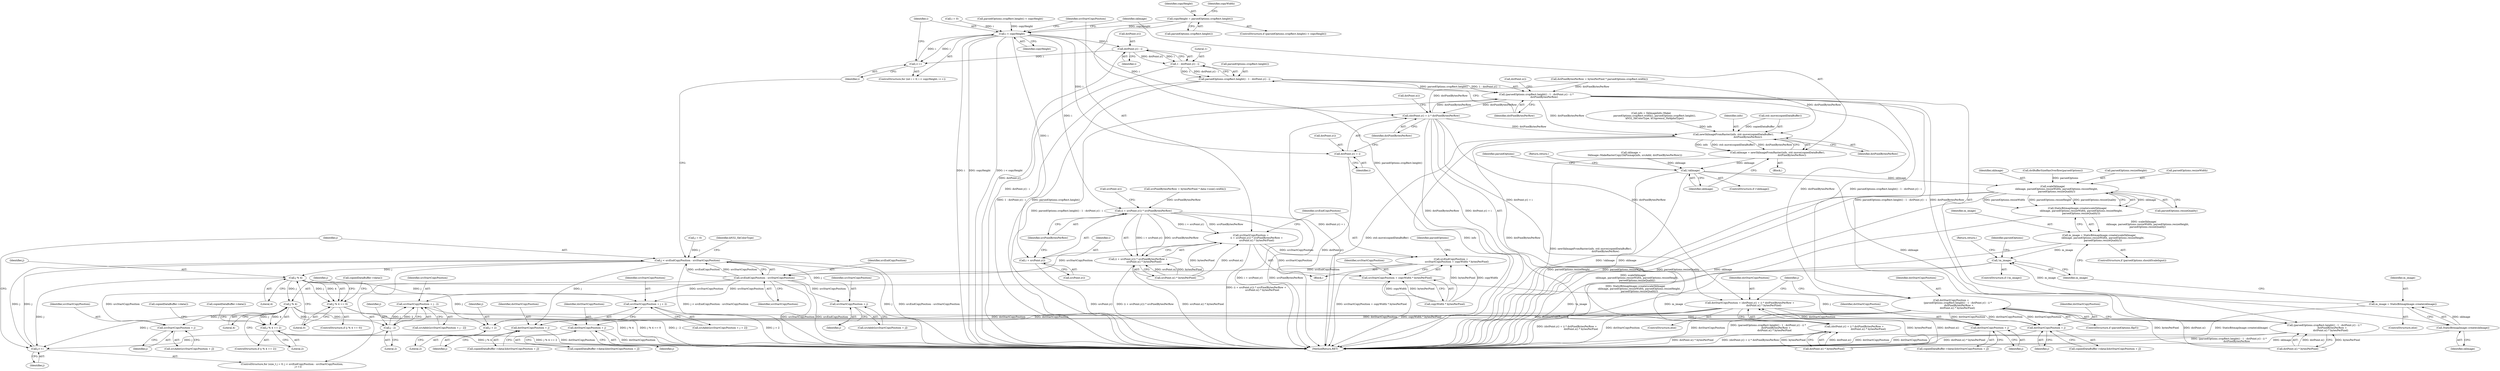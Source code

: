 digraph "0_Chrome_d59a4441697f6253e7dc3f7ae5caad6e5fd2c778@API" {
"1000271" [label="(Call,copyHeight = parsedOptions.cropRect.height())"];
"1000292" [label="(Call,i < copyHeight)"];
"1000295" [label="(Call,i++)"];
"1000302" [label="(Call,(i + srcPoint.y()) * srcPixelBytesPerRow)"];
"1000299" [label="(Call,srcStartCopyPosition =\n               (i + srcPoint.y()) * srcPixelBytesPerRow +\n               srcPoint.x() * bytesPerPixel)"];
"1000311" [label="(Call,srcEndCopyPosition =\n               srcStartCopyPosition + copyWidth * bytesPerPixel)"];
"1000357" [label="(Call,srcEndCopyPosition - srcStartCopyPosition)"];
"1000355" [label="(Call,j < srcEndCopyPosition - srcStartCopyPosition)"];
"1000360" [label="(Call,j++)"];
"1000370" [label="(Call,j % 4)"];
"1000369" [label="(Call,j % 4 == 0)"];
"1000377" [label="(Call,dstStartCopyPosition + j)"];
"1000382" [label="(Call,srcStartCopyPosition + j + 2)"];
"1000384" [label="(Call,j + 2)"];
"1000390" [label="(Call,j % 4)"];
"1000389" [label="(Call,j % 4 == 2)"];
"1000397" [label="(Call,dstStartCopyPosition + j)"];
"1000404" [label="(Call,j - 2)"];
"1000402" [label="(Call,srcStartCopyPosition + j - 2)"];
"1000411" [label="(Call,dstStartCopyPosition + j)"];
"1000416" [label="(Call,srcStartCopyPosition + j)"];
"1000424" [label="(Call,dstStartCopyPosition + j)"];
"1000429" [label="(Call,srcStartCopyPosition + j)"];
"1000313" [label="(Call,srcStartCopyPosition + copyWidth * bytesPerPixel)"];
"1000301" [label="(Call,(i + srcPoint.y()) * srcPixelBytesPerRow +\n               srcPoint.x() * bytesPerPixel)"];
"1000303" [label="(Call,i + srcPoint.y())"];
"1000331" [label="(Call,dstPoint.y() - i)"];
"1000329" [label="(Call,1 - dstPoint.y() - i)"];
"1000327" [label="(Call,parsedOptions.cropRect.height() - 1 - dstPoint.y() - i)"];
"1000326" [label="(Call,(parsedOptions.cropRect.height() - 1 - dstPoint.y() - i) *\n                    dstPixelBytesPerRow)"];
"1000323" [label="(Call,dstStartCopyPosition =\n                 (parsedOptions.cropRect.height() - 1 - dstPoint.y() - i) *\n                    dstPixelBytesPerRow +\n                dstPoint.x() * bytesPerPixel)"];
"1000325" [label="(Call,(parsedOptions.cropRect.height() - 1 - dstPoint.y() - i) *\n                    dstPixelBytesPerRow +\n                dstPoint.x() * bytesPerPixel)"];
"1000342" [label="(Call,(dstPoint.y() + i) * dstPixelBytesPerRow)"];
"1000339" [label="(Call,dstStartCopyPosition = (dstPoint.y() + i) * dstPixelBytesPerRow +\n                                    dstPoint.x() * bytesPerPixel)"];
"1000341" [label="(Call,(dstPoint.y() + i) * dstPixelBytesPerRow +\n                                    dstPoint.x() * bytesPerPixel)"];
"1000434" [label="(Call,newSkImageFromRaster(info, std::move(copiedDataBuffer),\n                                     dstPixelBytesPerRow))"];
"1000432" [label="(Call,skImage = newSkImageFromRaster(info, std::move(copiedDataBuffer),\n                                     dstPixelBytesPerRow))"];
"1000440" [label="(Call,!skImage)"];
"1000450" [label="(Call,scaleSkImage(\n          skImage, parsedOptions.resizeWidth, parsedOptions.resizeHeight,\n          parsedOptions.resizeQuality))"];
"1000449" [label="(Call,StaticBitmapImage::create(scaleSkImage(\n          skImage, parsedOptions.resizeWidth, parsedOptions.resizeHeight,\n          parsedOptions.resizeQuality)))"];
"1000447" [label="(Call,m_image = StaticBitmapImage::create(scaleSkImage(\n          skImage, parsedOptions.resizeWidth, parsedOptions.resizeHeight,\n          parsedOptions.resizeQuality)))"];
"1000467" [label="(Call,!m_image)"];
"1000464" [label="(Call,StaticBitmapImage::create(skImage))"];
"1000462" [label="(Call,m_image = StaticBitmapImage::create(skImage))"];
"1000343" [label="(Call,dstPoint.y() + i)"];
"1000357" [label="(Call,srcEndCopyPosition - srcStartCopyPosition)"];
"1000272" [label="(Identifier,copyHeight)"];
"1000422" [label="(Call,copiedDataBuffer->data()[dstStartCopyPosition + j])"];
"1000461" [label="(ControlStructure,else)"];
"1000371" [label="(Identifier,j)"];
"1000393" [label="(Literal,2)"];
"1000384" [label="(Call,j + 2)"];
"1000378" [label="(Identifier,dstStartCopyPosition)"];
"1000392" [label="(Literal,4)"];
"1000303" [label="(Call,i + srcPoint.y())"];
"1000448" [label="(Identifier,m_image)"];
"1000360" [label="(Call,j++)"];
"1000406" [label="(Literal,2)"];
"1000297" [label="(Block,)"];
"1000435" [label="(Identifier,info)"];
"1000292" [label="(Call,i < copyHeight)"];
"1000377" [label="(Call,dstStartCopyPosition + j)"];
"1000439" [label="(ControlStructure,if (!skImage))"];
"1000304" [label="(Identifier,i)"];
"1000391" [label="(Identifier,j)"];
"1000345" [label="(Identifier,i)"];
"1000390" [label="(Call,j % 4)"];
"1000396" [label="(Call,copiedDataBuffer->data())"];
"1000398" [label="(Identifier,dstStartCopyPosition)"];
"1000312" [label="(Identifier,srcEndCopyPosition)"];
"1000440" [label="(Call,!skImage)"];
"1000410" [label="(Call,copiedDataBuffer->data())"];
"1000426" [label="(Identifier,j)"];
"1000469" [label="(Return,return;)"];
"1000344" [label="(Call,dstPoint.y())"];
"1000369" [label="(Call,j % 4 == 0)"];
"1000186" [label="(Call,skImage =\n          SkImage::MakeRasterCopy(SkPixmap(info, srcAddr, dstPixelBytesPerRow)))"];
"1000327" [label="(Call,parsedOptions.cropRect.height() - 1 - dstPoint.y() - i)"];
"1000463" [label="(Identifier,m_image)"];
"1000438" [label="(Identifier,dstPixelBytesPerRow)"];
"1000356" [label="(Identifier,j)"];
"1000436" [label="(Call,std::move(copiedDataBuffer))"];
"1000380" [label="(Call,srcAddr[srcStartCopyPosition + j + 2])"];
"1000434" [label="(Call,newSkImageFromRaster(info, std::move(copiedDataBuffer),\n                                     dstPixelBytesPerRow))"];
"1000594" [label="(MethodReturn,RET)"];
"1000306" [label="(Identifier,srcPixelBytesPerRow)"];
"1000449" [label="(Call,StaticBitmapImage::create(scaleSkImage(\n          skImage, parsedOptions.resizeWidth, parsedOptions.resizeHeight,\n          parsedOptions.resizeQuality)))"];
"1000361" [label="(Identifier,j)"];
"1000293" [label="(Identifier,i)"];
"1000300" [label="(Identifier,srcStartCopyPosition)"];
"1000382" [label="(Call,srcStartCopyPosition + j + 2)"];
"1000430" [label="(Identifier,srcStartCopyPosition)"];
"1000340" [label="(Identifier,dstStartCopyPosition)"];
"1000373" [label="(Literal,0)"];
"1000294" [label="(Identifier,copyHeight)"];
"1000376" [label="(Call,copiedDataBuffer->data())"];
"1000328" [label="(Call,parsedOptions.cropRect.height())"];
"1000339" [label="(Call,dstStartCopyPosition = (dstPoint.y() + i) * dstPixelBytesPerRow +\n                                    dstPoint.x() * bytesPerPixel)"];
"1000418" [label="(Identifier,j)"];
"1000299" [label="(Call,srcStartCopyPosition =\n               (i + srcPoint.y()) * srcPixelBytesPerRow +\n               srcPoint.x() * bytesPerPixel)"];
"1000464" [label="(Call,StaticBitmapImage::create(skImage))"];
"1000329" [label="(Call,1 - dstPoint.y() - i)"];
"1000468" [label="(Identifier,m_image)"];
"1000412" [label="(Identifier,dstStartCopyPosition)"];
"1000417" [label="(Identifier,srcStartCopyPosition)"];
"1000323" [label="(Call,dstStartCopyPosition =\n                 (parsedOptions.cropRect.height() - 1 - dstPoint.y() - i) *\n                    dstPixelBytesPerRow +\n                dstPoint.x() * bytesPerPixel)"];
"1000427" [label="(Call,srcAddr[srcStartCopyPosition + j])"];
"1000350" [label="(ControlStructure,for (size_t j = 0; j < srcEndCopyPosition - srcStartCopyPosition;\n                j++))"];
"1000164" [label="(Call,dstPixelBytesPerRow = bytesPerPixel * parsedOptions.cropRect.width())"];
"1000432" [label="(Call,skImage = newSkImageFromRaster(info, std::move(copiedDataBuffer),\n                                     dstPixelBytesPerRow))"];
"1000307" [label="(Call,srcPoint.x() * bytesPerPixel)"];
"1000385" [label="(Identifier,j)"];
"1000411" [label="(Call,dstStartCopyPosition + j)"];
"1000359" [label="(Identifier,srcStartCopyPosition)"];
"1000346" [label="(Identifier,dstPixelBytesPerRow)"];
"1000399" [label="(Identifier,j)"];
"1000343" [label="(Call,dstPoint.y() + i)"];
"1000375" [label="(Call,copiedDataBuffer->data()[dstStartCopyPosition + j])"];
"1000313" [label="(Call,srcStartCopyPosition + copyWidth * bytesPerPixel)"];
"1000287" [label="(ControlStructure,for (int i = 0; i < copyHeight; i++))"];
"1000452" [label="(Call,parsedOptions.resizeWidth)"];
"1000332" [label="(Call,dstPoint.y())"];
"1000267" [label="(ControlStructure,if (parsedOptions.cropRect.height() < copyHeight))"];
"1000333" [label="(Identifier,i)"];
"1000342" [label="(Call,(dstPoint.y() + i) * dstPixelBytesPerRow)"];
"1000451" [label="(Identifier,skImage)"];
"1000268" [label="(Call,parsedOptions.cropRect.height() < copyHeight)"];
"1000119" [label="(Call,dstBufferSizeHasOverflow(parsedOptions))"];
"1000324" [label="(Identifier,dstStartCopyPosition)"];
"1000403" [label="(Identifier,srcStartCopyPosition)"];
"1000295" [label="(Call,i++)"];
"1000352" [label="(Call,j = 0)"];
"1000158" [label="(Call,srcPixelBytesPerRow = bytesPerPixel * data->size().width())"];
"1000302" [label="(Call,(i + srcPoint.y()) * srcPixelBytesPerRow)"];
"1000370" [label="(Call,j % 4)"];
"1000311" [label="(Call,srcEndCopyPosition =\n               srcStartCopyPosition + copyWidth * bytesPerPixel)"];
"1000424" [label="(Call,dstStartCopyPosition + j)"];
"1000413" [label="(Identifier,j)"];
"1000201" [label="(Block,)"];
"1000315" [label="(Call,copyWidth * bytesPerPixel)"];
"1000395" [label="(Call,copiedDataBuffer->data()[dstStartCopyPosition + j])"];
"1000296" [label="(Identifier,i)"];
"1000450" [label="(Call,scaleSkImage(\n          skImage, parsedOptions.resizeWidth, parsedOptions.resizeHeight,\n          parsedOptions.resizeQuality))"];
"1000458" [label="(Call,parsedOptions.resizeQuality)"];
"1000358" [label="(Identifier,srcEndCopyPosition)"];
"1000445" [label="(Identifier,parsedOptions)"];
"1000314" [label="(Identifier,srcStartCopyPosition)"];
"1000330" [label="(Literal,1)"];
"1000338" [label="(ControlStructure,else)"];
"1000348" [label="(Call,dstPoint.x())"];
"1000472" [label="(Identifier,parsedOptions)"];
"1000443" [label="(ControlStructure,if (parsedOptions.shouldScaleInput))"];
"1000466" [label="(ControlStructure,if (!m_image))"];
"1000429" [label="(Call,srcStartCopyPosition + j)"];
"1000467" [label="(Call,!m_image)"];
"1000325" [label="(Call,(parsedOptions.cropRect.height() - 1 - dstPoint.y() - i) *\n                    dstPixelBytesPerRow +\n                dstPoint.x() * bytesPerPixel)"];
"1000431" [label="(Identifier,j)"];
"1000409" [label="(Call,copiedDataBuffer->data()[dstStartCopyPosition + j])"];
"1000144" [label="(Call,info = SkImageInfo::Make(\n         parsedOptions.cropRect.width(), parsedOptions.cropRect.height(),\n         kN32_SkColorType, kUnpremul_SkAlphaType))"];
"1000388" [label="(ControlStructure,if (j % 4 == 2))"];
"1000397" [label="(Call,dstStartCopyPosition + j)"];
"1000273" [label="(Call,parsedOptions.cropRect.height())"];
"1000331" [label="(Call,dstPoint.y() - i)"];
"1000326" [label="(Call,(parsedOptions.cropRect.height() - 1 - dstPoint.y() - i) *\n                    dstPixelBytesPerRow)"];
"1000386" [label="(Literal,2)"];
"1000433" [label="(Identifier,skImage)"];
"1000365" [label="(Identifier,kN32_SkColorType)"];
"1000425" [label="(Identifier,dstStartCopyPosition)"];
"1000271" [label="(Call,copyHeight = parsedOptions.cropRect.height())"];
"1000416" [label="(Call,srcStartCopyPosition + j)"];
"1000465" [label="(Identifier,skImage)"];
"1000447" [label="(Call,m_image = StaticBitmapImage::create(scaleSkImage(\n          skImage, parsedOptions.resizeWidth, parsedOptions.resizeHeight,\n          parsedOptions.resizeQuality)))"];
"1000402" [label="(Call,srcStartCopyPosition + j - 2)"];
"1000334" [label="(Identifier,dstPixelBytesPerRow)"];
"1000383" [label="(Identifier,srcStartCopyPosition)"];
"1000389" [label="(Call,j % 4 == 2)"];
"1000289" [label="(Call,i = 0)"];
"1000372" [label="(Literal,4)"];
"1000305" [label="(Call,srcPoint.y())"];
"1000404" [label="(Call,j - 2)"];
"1000341" [label="(Call,(dstPoint.y() + i) * dstPixelBytesPerRow +\n                                    dstPoint.x() * bytesPerPixel)"];
"1000462" [label="(Call,m_image = StaticBitmapImage::create(skImage))"];
"1000301" [label="(Call,(i + srcPoint.y()) * srcPixelBytesPerRow +\n               srcPoint.x() * bytesPerPixel)"];
"1000308" [label="(Call,srcPoint.x())"];
"1000400" [label="(Call,srcAddr[srcStartCopyPosition + j - 2])"];
"1000335" [label="(Call,dstPoint.x() * bytesPerPixel)"];
"1000355" [label="(Call,j < srcEndCopyPosition - srcStartCopyPosition)"];
"1000347" [label="(Call,dstPoint.x() * bytesPerPixel)"];
"1000379" [label="(Identifier,j)"];
"1000442" [label="(Return,return;)"];
"1000414" [label="(Call,srcAddr[srcStartCopyPosition + j])"];
"1000321" [label="(Identifier,parsedOptions)"];
"1000319" [label="(ControlStructure,if (parsedOptions.flipY))"];
"1000336" [label="(Call,dstPoint.x())"];
"1000353" [label="(Identifier,j)"];
"1000276" [label="(Identifier,copyWidth)"];
"1000441" [label="(Identifier,skImage)"];
"1000368" [label="(ControlStructure,if (j % 4 == 0))"];
"1000455" [label="(Call,parsedOptions.resizeHeight)"];
"1000405" [label="(Identifier,j)"];
"1000271" -> "1000267"  [label="AST: "];
"1000271" -> "1000273"  [label="CFG: "];
"1000272" -> "1000271"  [label="AST: "];
"1000273" -> "1000271"  [label="AST: "];
"1000276" -> "1000271"  [label="CFG: "];
"1000271" -> "1000594"  [label="DDG: parsedOptions.cropRect.height()"];
"1000271" -> "1000292"  [label="DDG: copyHeight"];
"1000292" -> "1000287"  [label="AST: "];
"1000292" -> "1000294"  [label="CFG: "];
"1000293" -> "1000292"  [label="AST: "];
"1000294" -> "1000292"  [label="AST: "];
"1000300" -> "1000292"  [label="CFG: "];
"1000433" -> "1000292"  [label="CFG: "];
"1000292" -> "1000594"  [label="DDG: i < copyHeight"];
"1000292" -> "1000594"  [label="DDG: copyHeight"];
"1000292" -> "1000594"  [label="DDG: i"];
"1000289" -> "1000292"  [label="DDG: i"];
"1000295" -> "1000292"  [label="DDG: i"];
"1000268" -> "1000292"  [label="DDG: copyHeight"];
"1000292" -> "1000295"  [label="DDG: i"];
"1000292" -> "1000302"  [label="DDG: i"];
"1000292" -> "1000303"  [label="DDG: i"];
"1000292" -> "1000331"  [label="DDG: i"];
"1000292" -> "1000342"  [label="DDG: i"];
"1000292" -> "1000343"  [label="DDG: i"];
"1000295" -> "1000287"  [label="AST: "];
"1000295" -> "1000296"  [label="CFG: "];
"1000296" -> "1000295"  [label="AST: "];
"1000293" -> "1000295"  [label="CFG: "];
"1000331" -> "1000295"  [label="DDG: i"];
"1000302" -> "1000301"  [label="AST: "];
"1000302" -> "1000306"  [label="CFG: "];
"1000303" -> "1000302"  [label="AST: "];
"1000306" -> "1000302"  [label="AST: "];
"1000308" -> "1000302"  [label="CFG: "];
"1000302" -> "1000594"  [label="DDG: i + srcPoint.y()"];
"1000302" -> "1000594"  [label="DDG: srcPixelBytesPerRow"];
"1000302" -> "1000299"  [label="DDG: i + srcPoint.y()"];
"1000302" -> "1000299"  [label="DDG: srcPixelBytesPerRow"];
"1000302" -> "1000301"  [label="DDG: i + srcPoint.y()"];
"1000302" -> "1000301"  [label="DDG: srcPixelBytesPerRow"];
"1000158" -> "1000302"  [label="DDG: srcPixelBytesPerRow"];
"1000299" -> "1000297"  [label="AST: "];
"1000299" -> "1000301"  [label="CFG: "];
"1000300" -> "1000299"  [label="AST: "];
"1000301" -> "1000299"  [label="AST: "];
"1000312" -> "1000299"  [label="CFG: "];
"1000299" -> "1000594"  [label="DDG: (i + srcPoint.y()) * srcPixelBytesPerRow +\n               srcPoint.x() * bytesPerPixel"];
"1000307" -> "1000299"  [label="DDG: srcPoint.x()"];
"1000307" -> "1000299"  [label="DDG: bytesPerPixel"];
"1000299" -> "1000311"  [label="DDG: srcStartCopyPosition"];
"1000299" -> "1000313"  [label="DDG: srcStartCopyPosition"];
"1000299" -> "1000357"  [label="DDG: srcStartCopyPosition"];
"1000311" -> "1000297"  [label="AST: "];
"1000311" -> "1000313"  [label="CFG: "];
"1000312" -> "1000311"  [label="AST: "];
"1000313" -> "1000311"  [label="AST: "];
"1000321" -> "1000311"  [label="CFG: "];
"1000311" -> "1000594"  [label="DDG: srcStartCopyPosition + copyWidth * bytesPerPixel"];
"1000315" -> "1000311"  [label="DDG: copyWidth"];
"1000315" -> "1000311"  [label="DDG: bytesPerPixel"];
"1000311" -> "1000357"  [label="DDG: srcEndCopyPosition"];
"1000357" -> "1000355"  [label="AST: "];
"1000357" -> "1000359"  [label="CFG: "];
"1000358" -> "1000357"  [label="AST: "];
"1000359" -> "1000357"  [label="AST: "];
"1000355" -> "1000357"  [label="CFG: "];
"1000357" -> "1000594"  [label="DDG: srcEndCopyPosition"];
"1000357" -> "1000594"  [label="DDG: srcStartCopyPosition"];
"1000357" -> "1000355"  [label="DDG: srcEndCopyPosition"];
"1000357" -> "1000355"  [label="DDG: srcStartCopyPosition"];
"1000357" -> "1000382"  [label="DDG: srcStartCopyPosition"];
"1000357" -> "1000402"  [label="DDG: srcStartCopyPosition"];
"1000357" -> "1000416"  [label="DDG: srcStartCopyPosition"];
"1000357" -> "1000429"  [label="DDG: srcStartCopyPosition"];
"1000355" -> "1000350"  [label="AST: "];
"1000356" -> "1000355"  [label="AST: "];
"1000365" -> "1000355"  [label="CFG: "];
"1000296" -> "1000355"  [label="CFG: "];
"1000355" -> "1000594"  [label="DDG: j"];
"1000355" -> "1000594"  [label="DDG: srcEndCopyPosition - srcStartCopyPosition"];
"1000355" -> "1000594"  [label="DDG: j < srcEndCopyPosition - srcStartCopyPosition"];
"1000360" -> "1000355"  [label="DDG: j"];
"1000352" -> "1000355"  [label="DDG: j"];
"1000355" -> "1000360"  [label="DDG: j"];
"1000355" -> "1000370"  [label="DDG: j"];
"1000355" -> "1000424"  [label="DDG: j"];
"1000355" -> "1000429"  [label="DDG: j"];
"1000360" -> "1000350"  [label="AST: "];
"1000360" -> "1000361"  [label="CFG: "];
"1000361" -> "1000360"  [label="AST: "];
"1000356" -> "1000360"  [label="CFG: "];
"1000404" -> "1000360"  [label="DDG: j"];
"1000390" -> "1000360"  [label="DDG: j"];
"1000370" -> "1000360"  [label="DDG: j"];
"1000370" -> "1000369"  [label="AST: "];
"1000370" -> "1000372"  [label="CFG: "];
"1000371" -> "1000370"  [label="AST: "];
"1000372" -> "1000370"  [label="AST: "];
"1000373" -> "1000370"  [label="CFG: "];
"1000370" -> "1000369"  [label="DDG: j"];
"1000370" -> "1000369"  [label="DDG: 4"];
"1000370" -> "1000377"  [label="DDG: j"];
"1000370" -> "1000382"  [label="DDG: j"];
"1000370" -> "1000384"  [label="DDG: j"];
"1000370" -> "1000390"  [label="DDG: j"];
"1000369" -> "1000368"  [label="AST: "];
"1000369" -> "1000373"  [label="CFG: "];
"1000373" -> "1000369"  [label="AST: "];
"1000376" -> "1000369"  [label="CFG: "];
"1000391" -> "1000369"  [label="CFG: "];
"1000369" -> "1000594"  [label="DDG: j % 4 == 0"];
"1000369" -> "1000594"  [label="DDG: j % 4"];
"1000377" -> "1000375"  [label="AST: "];
"1000377" -> "1000379"  [label="CFG: "];
"1000378" -> "1000377"  [label="AST: "];
"1000379" -> "1000377"  [label="AST: "];
"1000375" -> "1000377"  [label="CFG: "];
"1000377" -> "1000594"  [label="DDG: dstStartCopyPosition"];
"1000339" -> "1000377"  [label="DDG: dstStartCopyPosition"];
"1000323" -> "1000377"  [label="DDG: dstStartCopyPosition"];
"1000382" -> "1000380"  [label="AST: "];
"1000382" -> "1000384"  [label="CFG: "];
"1000383" -> "1000382"  [label="AST: "];
"1000384" -> "1000382"  [label="AST: "];
"1000380" -> "1000382"  [label="CFG: "];
"1000382" -> "1000594"  [label="DDG: j + 2"];
"1000384" -> "1000386"  [label="CFG: "];
"1000385" -> "1000384"  [label="AST: "];
"1000386" -> "1000384"  [label="AST: "];
"1000390" -> "1000389"  [label="AST: "];
"1000390" -> "1000392"  [label="CFG: "];
"1000391" -> "1000390"  [label="AST: "];
"1000392" -> "1000390"  [label="AST: "];
"1000393" -> "1000390"  [label="CFG: "];
"1000390" -> "1000389"  [label="DDG: j"];
"1000390" -> "1000389"  [label="DDG: 4"];
"1000390" -> "1000397"  [label="DDG: j"];
"1000390" -> "1000404"  [label="DDG: j"];
"1000390" -> "1000411"  [label="DDG: j"];
"1000390" -> "1000416"  [label="DDG: j"];
"1000389" -> "1000388"  [label="AST: "];
"1000389" -> "1000393"  [label="CFG: "];
"1000393" -> "1000389"  [label="AST: "];
"1000396" -> "1000389"  [label="CFG: "];
"1000410" -> "1000389"  [label="CFG: "];
"1000389" -> "1000594"  [label="DDG: j % 4 == 2"];
"1000389" -> "1000594"  [label="DDG: j % 4"];
"1000397" -> "1000395"  [label="AST: "];
"1000397" -> "1000399"  [label="CFG: "];
"1000398" -> "1000397"  [label="AST: "];
"1000399" -> "1000397"  [label="AST: "];
"1000395" -> "1000397"  [label="CFG: "];
"1000397" -> "1000594"  [label="DDG: dstStartCopyPosition"];
"1000339" -> "1000397"  [label="DDG: dstStartCopyPosition"];
"1000323" -> "1000397"  [label="DDG: dstStartCopyPosition"];
"1000404" -> "1000402"  [label="AST: "];
"1000404" -> "1000406"  [label="CFG: "];
"1000405" -> "1000404"  [label="AST: "];
"1000406" -> "1000404"  [label="AST: "];
"1000402" -> "1000404"  [label="CFG: "];
"1000404" -> "1000402"  [label="DDG: j"];
"1000404" -> "1000402"  [label="DDG: 2"];
"1000402" -> "1000400"  [label="AST: "];
"1000403" -> "1000402"  [label="AST: "];
"1000400" -> "1000402"  [label="CFG: "];
"1000402" -> "1000594"  [label="DDG: j - 2"];
"1000411" -> "1000409"  [label="AST: "];
"1000411" -> "1000413"  [label="CFG: "];
"1000412" -> "1000411"  [label="AST: "];
"1000413" -> "1000411"  [label="AST: "];
"1000409" -> "1000411"  [label="CFG: "];
"1000411" -> "1000594"  [label="DDG: dstStartCopyPosition"];
"1000339" -> "1000411"  [label="DDG: dstStartCopyPosition"];
"1000323" -> "1000411"  [label="DDG: dstStartCopyPosition"];
"1000416" -> "1000414"  [label="AST: "];
"1000416" -> "1000418"  [label="CFG: "];
"1000417" -> "1000416"  [label="AST: "];
"1000418" -> "1000416"  [label="AST: "];
"1000414" -> "1000416"  [label="CFG: "];
"1000424" -> "1000422"  [label="AST: "];
"1000424" -> "1000426"  [label="CFG: "];
"1000425" -> "1000424"  [label="AST: "];
"1000426" -> "1000424"  [label="AST: "];
"1000422" -> "1000424"  [label="CFG: "];
"1000424" -> "1000594"  [label="DDG: dstStartCopyPosition"];
"1000339" -> "1000424"  [label="DDG: dstStartCopyPosition"];
"1000323" -> "1000424"  [label="DDG: dstStartCopyPosition"];
"1000429" -> "1000427"  [label="AST: "];
"1000429" -> "1000431"  [label="CFG: "];
"1000430" -> "1000429"  [label="AST: "];
"1000431" -> "1000429"  [label="AST: "];
"1000427" -> "1000429"  [label="CFG: "];
"1000313" -> "1000315"  [label="CFG: "];
"1000314" -> "1000313"  [label="AST: "];
"1000315" -> "1000313"  [label="AST: "];
"1000313" -> "1000594"  [label="DDG: copyWidth * bytesPerPixel"];
"1000315" -> "1000313"  [label="DDG: copyWidth"];
"1000315" -> "1000313"  [label="DDG: bytesPerPixel"];
"1000301" -> "1000307"  [label="CFG: "];
"1000307" -> "1000301"  [label="AST: "];
"1000301" -> "1000594"  [label="DDG: srcPoint.x() * bytesPerPixel"];
"1000301" -> "1000594"  [label="DDG: (i + srcPoint.y()) * srcPixelBytesPerRow"];
"1000307" -> "1000301"  [label="DDG: srcPoint.x()"];
"1000307" -> "1000301"  [label="DDG: bytesPerPixel"];
"1000303" -> "1000305"  [label="CFG: "];
"1000304" -> "1000303"  [label="AST: "];
"1000305" -> "1000303"  [label="AST: "];
"1000306" -> "1000303"  [label="CFG: "];
"1000303" -> "1000594"  [label="DDG: srcPoint.y()"];
"1000331" -> "1000329"  [label="AST: "];
"1000331" -> "1000333"  [label="CFG: "];
"1000332" -> "1000331"  [label="AST: "];
"1000333" -> "1000331"  [label="AST: "];
"1000329" -> "1000331"  [label="CFG: "];
"1000331" -> "1000594"  [label="DDG: dstPoint.y()"];
"1000331" -> "1000329"  [label="DDG: dstPoint.y()"];
"1000331" -> "1000329"  [label="DDG: i"];
"1000329" -> "1000327"  [label="AST: "];
"1000330" -> "1000329"  [label="AST: "];
"1000327" -> "1000329"  [label="CFG: "];
"1000329" -> "1000594"  [label="DDG: dstPoint.y() - i"];
"1000329" -> "1000327"  [label="DDG: 1"];
"1000329" -> "1000327"  [label="DDG: dstPoint.y() - i"];
"1000327" -> "1000326"  [label="AST: "];
"1000328" -> "1000327"  [label="AST: "];
"1000334" -> "1000327"  [label="CFG: "];
"1000327" -> "1000594"  [label="DDG: parsedOptions.cropRect.height()"];
"1000327" -> "1000594"  [label="DDG: 1 - dstPoint.y() - i"];
"1000327" -> "1000326"  [label="DDG: parsedOptions.cropRect.height()"];
"1000327" -> "1000326"  [label="DDG: 1 - dstPoint.y() - i"];
"1000326" -> "1000325"  [label="AST: "];
"1000326" -> "1000334"  [label="CFG: "];
"1000334" -> "1000326"  [label="AST: "];
"1000336" -> "1000326"  [label="CFG: "];
"1000326" -> "1000594"  [label="DDG: parsedOptions.cropRect.height() - 1 - dstPoint.y() - i"];
"1000326" -> "1000323"  [label="DDG: parsedOptions.cropRect.height() - 1 - dstPoint.y() - i"];
"1000326" -> "1000323"  [label="DDG: dstPixelBytesPerRow"];
"1000326" -> "1000325"  [label="DDG: parsedOptions.cropRect.height() - 1 - dstPoint.y() - i"];
"1000326" -> "1000325"  [label="DDG: dstPixelBytesPerRow"];
"1000342" -> "1000326"  [label="DDG: dstPixelBytesPerRow"];
"1000164" -> "1000326"  [label="DDG: dstPixelBytesPerRow"];
"1000326" -> "1000342"  [label="DDG: dstPixelBytesPerRow"];
"1000326" -> "1000434"  [label="DDG: dstPixelBytesPerRow"];
"1000323" -> "1000319"  [label="AST: "];
"1000323" -> "1000325"  [label="CFG: "];
"1000324" -> "1000323"  [label="AST: "];
"1000325" -> "1000323"  [label="AST: "];
"1000353" -> "1000323"  [label="CFG: "];
"1000323" -> "1000594"  [label="DDG: dstStartCopyPosition"];
"1000323" -> "1000594"  [label="DDG: (parsedOptions.cropRect.height() - 1 - dstPoint.y() - i) *\n                    dstPixelBytesPerRow +\n                dstPoint.x() * bytesPerPixel"];
"1000335" -> "1000323"  [label="DDG: dstPoint.x()"];
"1000335" -> "1000323"  [label="DDG: bytesPerPixel"];
"1000325" -> "1000335"  [label="CFG: "];
"1000335" -> "1000325"  [label="AST: "];
"1000325" -> "1000594"  [label="DDG: (parsedOptions.cropRect.height() - 1 - dstPoint.y() - i) *\n                    dstPixelBytesPerRow"];
"1000325" -> "1000594"  [label="DDG: dstPoint.x() * bytesPerPixel"];
"1000335" -> "1000325"  [label="DDG: dstPoint.x()"];
"1000335" -> "1000325"  [label="DDG: bytesPerPixel"];
"1000342" -> "1000341"  [label="AST: "];
"1000342" -> "1000346"  [label="CFG: "];
"1000343" -> "1000342"  [label="AST: "];
"1000346" -> "1000342"  [label="AST: "];
"1000348" -> "1000342"  [label="CFG: "];
"1000342" -> "1000594"  [label="DDG: dstPoint.y() + i"];
"1000342" -> "1000339"  [label="DDG: dstPoint.y() + i"];
"1000342" -> "1000339"  [label="DDG: dstPixelBytesPerRow"];
"1000342" -> "1000341"  [label="DDG: dstPoint.y() + i"];
"1000342" -> "1000341"  [label="DDG: dstPixelBytesPerRow"];
"1000164" -> "1000342"  [label="DDG: dstPixelBytesPerRow"];
"1000342" -> "1000434"  [label="DDG: dstPixelBytesPerRow"];
"1000339" -> "1000338"  [label="AST: "];
"1000339" -> "1000341"  [label="CFG: "];
"1000340" -> "1000339"  [label="AST: "];
"1000341" -> "1000339"  [label="AST: "];
"1000353" -> "1000339"  [label="CFG: "];
"1000339" -> "1000594"  [label="DDG: dstStartCopyPosition"];
"1000339" -> "1000594"  [label="DDG: (dstPoint.y() + i) * dstPixelBytesPerRow +\n                                    dstPoint.x() * bytesPerPixel"];
"1000347" -> "1000339"  [label="DDG: dstPoint.x()"];
"1000347" -> "1000339"  [label="DDG: bytesPerPixel"];
"1000341" -> "1000347"  [label="CFG: "];
"1000347" -> "1000341"  [label="AST: "];
"1000341" -> "1000594"  [label="DDG: dstPoint.x() * bytesPerPixel"];
"1000341" -> "1000594"  [label="DDG: (dstPoint.y() + i) * dstPixelBytesPerRow"];
"1000347" -> "1000341"  [label="DDG: dstPoint.x()"];
"1000347" -> "1000341"  [label="DDG: bytesPerPixel"];
"1000434" -> "1000432"  [label="AST: "];
"1000434" -> "1000438"  [label="CFG: "];
"1000435" -> "1000434"  [label="AST: "];
"1000436" -> "1000434"  [label="AST: "];
"1000438" -> "1000434"  [label="AST: "];
"1000432" -> "1000434"  [label="CFG: "];
"1000434" -> "1000594"  [label="DDG: std::move(copiedDataBuffer)"];
"1000434" -> "1000594"  [label="DDG: dstPixelBytesPerRow"];
"1000434" -> "1000594"  [label="DDG: info"];
"1000434" -> "1000432"  [label="DDG: info"];
"1000434" -> "1000432"  [label="DDG: std::move(copiedDataBuffer)"];
"1000434" -> "1000432"  [label="DDG: dstPixelBytesPerRow"];
"1000144" -> "1000434"  [label="DDG: info"];
"1000436" -> "1000434"  [label="DDG: copiedDataBuffer"];
"1000164" -> "1000434"  [label="DDG: dstPixelBytesPerRow"];
"1000432" -> "1000201"  [label="AST: "];
"1000433" -> "1000432"  [label="AST: "];
"1000441" -> "1000432"  [label="CFG: "];
"1000432" -> "1000594"  [label="DDG: newSkImageFromRaster(info, std::move(copiedDataBuffer),\n                                     dstPixelBytesPerRow)"];
"1000432" -> "1000440"  [label="DDG: skImage"];
"1000440" -> "1000439"  [label="AST: "];
"1000440" -> "1000441"  [label="CFG: "];
"1000441" -> "1000440"  [label="AST: "];
"1000442" -> "1000440"  [label="CFG: "];
"1000445" -> "1000440"  [label="CFG: "];
"1000440" -> "1000594"  [label="DDG: !skImage"];
"1000440" -> "1000594"  [label="DDG: skImage"];
"1000186" -> "1000440"  [label="DDG: skImage"];
"1000440" -> "1000450"  [label="DDG: skImage"];
"1000440" -> "1000464"  [label="DDG: skImage"];
"1000450" -> "1000449"  [label="AST: "];
"1000450" -> "1000458"  [label="CFG: "];
"1000451" -> "1000450"  [label="AST: "];
"1000452" -> "1000450"  [label="AST: "];
"1000455" -> "1000450"  [label="AST: "];
"1000458" -> "1000450"  [label="AST: "];
"1000449" -> "1000450"  [label="CFG: "];
"1000450" -> "1000594"  [label="DDG: parsedOptions.resizeHeight"];
"1000450" -> "1000594"  [label="DDG: parsedOptions.resizeWidth"];
"1000450" -> "1000594"  [label="DDG: parsedOptions.resizeQuality"];
"1000450" -> "1000594"  [label="DDG: skImage"];
"1000450" -> "1000449"  [label="DDG: skImage"];
"1000450" -> "1000449"  [label="DDG: parsedOptions.resizeWidth"];
"1000450" -> "1000449"  [label="DDG: parsedOptions.resizeHeight"];
"1000450" -> "1000449"  [label="DDG: parsedOptions.resizeQuality"];
"1000119" -> "1000450"  [label="DDG: parsedOptions"];
"1000449" -> "1000447"  [label="AST: "];
"1000447" -> "1000449"  [label="CFG: "];
"1000449" -> "1000594"  [label="DDG: scaleSkImage(\n          skImage, parsedOptions.resizeWidth, parsedOptions.resizeHeight,\n          parsedOptions.resizeQuality)"];
"1000449" -> "1000447"  [label="DDG: scaleSkImage(\n          skImage, parsedOptions.resizeWidth, parsedOptions.resizeHeight,\n          parsedOptions.resizeQuality)"];
"1000447" -> "1000443"  [label="AST: "];
"1000448" -> "1000447"  [label="AST: "];
"1000468" -> "1000447"  [label="CFG: "];
"1000447" -> "1000594"  [label="DDG: StaticBitmapImage::create(scaleSkImage(\n          skImage, parsedOptions.resizeWidth, parsedOptions.resizeHeight,\n          parsedOptions.resizeQuality))"];
"1000447" -> "1000467"  [label="DDG: m_image"];
"1000467" -> "1000466"  [label="AST: "];
"1000467" -> "1000468"  [label="CFG: "];
"1000468" -> "1000467"  [label="AST: "];
"1000469" -> "1000467"  [label="CFG: "];
"1000472" -> "1000467"  [label="CFG: "];
"1000467" -> "1000594"  [label="DDG: m_image"];
"1000467" -> "1000594"  [label="DDG: !m_image"];
"1000462" -> "1000467"  [label="DDG: m_image"];
"1000464" -> "1000462"  [label="AST: "];
"1000464" -> "1000465"  [label="CFG: "];
"1000465" -> "1000464"  [label="AST: "];
"1000462" -> "1000464"  [label="CFG: "];
"1000464" -> "1000594"  [label="DDG: skImage"];
"1000464" -> "1000462"  [label="DDG: skImage"];
"1000462" -> "1000461"  [label="AST: "];
"1000463" -> "1000462"  [label="AST: "];
"1000468" -> "1000462"  [label="CFG: "];
"1000462" -> "1000594"  [label="DDG: StaticBitmapImage::create(skImage)"];
"1000343" -> "1000345"  [label="CFG: "];
"1000344" -> "1000343"  [label="AST: "];
"1000345" -> "1000343"  [label="AST: "];
"1000346" -> "1000343"  [label="CFG: "];
"1000343" -> "1000594"  [label="DDG: dstPoint.y()"];
}
